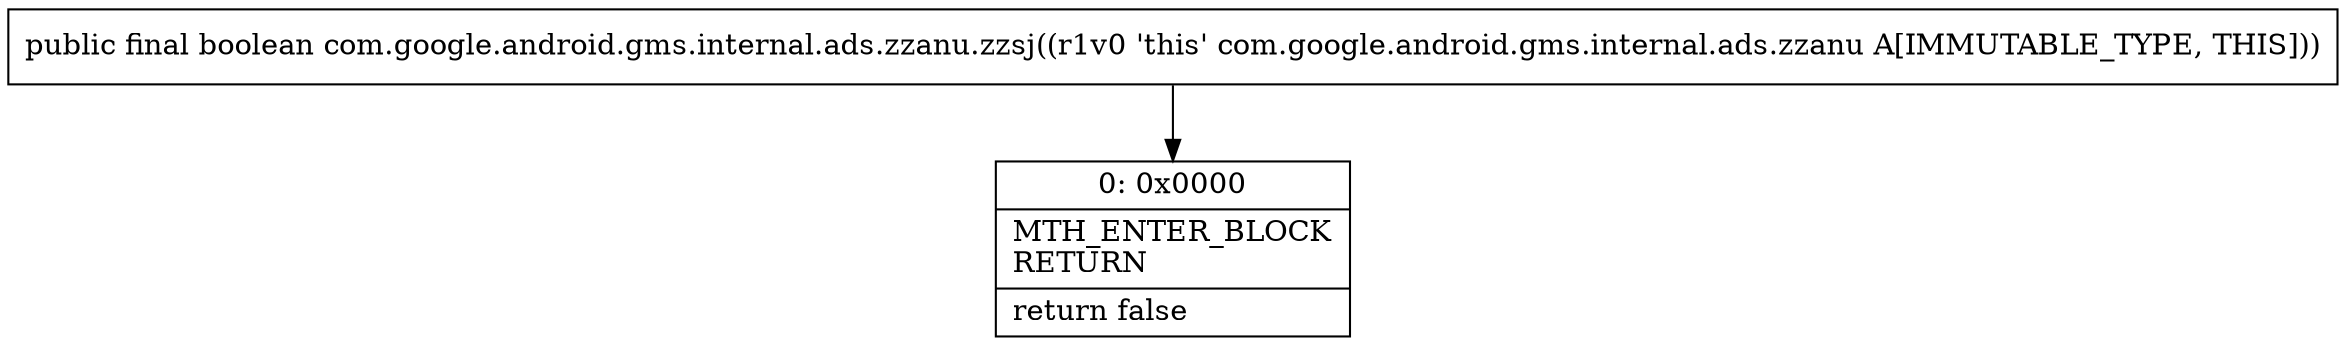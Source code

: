 digraph "CFG forcom.google.android.gms.internal.ads.zzanu.zzsj()Z" {
Node_0 [shape=record,label="{0\:\ 0x0000|MTH_ENTER_BLOCK\lRETURN\l|return false\l}"];
MethodNode[shape=record,label="{public final boolean com.google.android.gms.internal.ads.zzanu.zzsj((r1v0 'this' com.google.android.gms.internal.ads.zzanu A[IMMUTABLE_TYPE, THIS])) }"];
MethodNode -> Node_0;
}

